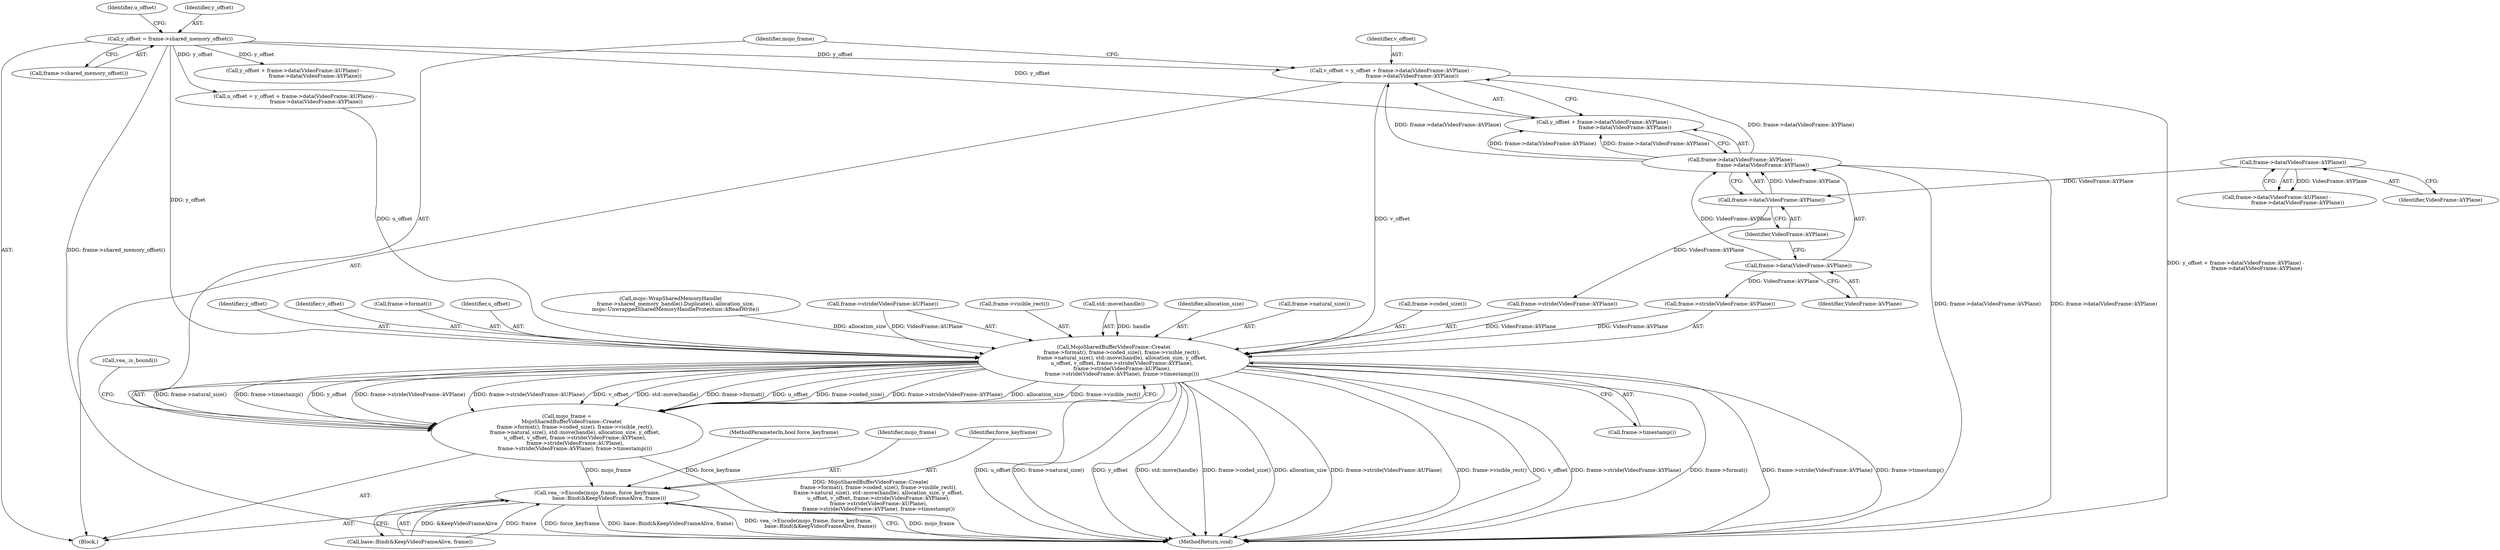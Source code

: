 digraph "0_Chrome_673ce95d481ea9368c4d4d43ac756ba1d6d9e608_22@integer" {
"1000152" [label="(Call,v_offset = y_offset + frame->data(VideoFrame::kVPlane) -\n                          frame->data(VideoFrame::kYPlane))"];
"1000138" [label="(Call,y_offset = frame->shared_memory_offset())"];
"1000156" [label="(Call,frame->data(VideoFrame::kVPlane) -\n                          frame->data(VideoFrame::kYPlane))"];
"1000157" [label="(Call,frame->data(VideoFrame::kVPlane))"];
"1000159" [label="(Call,frame->data(VideoFrame::kYPlane))"];
"1000149" [label="(Call,frame->data(VideoFrame::kYPlane))"];
"1000164" [label="(Call,MojoSharedBufferVideoFrame::Create(\n          frame->format(), frame->coded_size(), frame->visible_rect(),\n          frame->natural_size(), std::move(handle), allocation_size, y_offset,\n          u_offset, v_offset, frame->stride(VideoFrame::kYPlane),\n          frame->stride(VideoFrame::kUPlane),\n          frame->stride(VideoFrame::kVPlane), frame->timestamp()))"];
"1000162" [label="(Call,mojo_frame =\n      MojoSharedBufferVideoFrame::Create(\n          frame->format(), frame->coded_size(), frame->visible_rect(),\n          frame->natural_size(), std::move(handle), allocation_size, y_offset,\n          u_offset, v_offset, frame->stride(VideoFrame::kYPlane),\n          frame->stride(VideoFrame::kUPlane),\n          frame->stride(VideoFrame::kVPlane), frame->timestamp()))"];
"1000184" [label="(Call,vea_->Encode(mojo_frame, force_keyframe,\n               base::Bind(&KeepVideoFrameAlive, frame)))"];
"1000164" [label="(Call,MojoSharedBufferVideoFrame::Create(\n          frame->format(), frame->coded_size(), frame->visible_rect(),\n          frame->natural_size(), std::move(handle), allocation_size, y_offset,\n          u_offset, v_offset, frame->stride(VideoFrame::kYPlane),\n          frame->stride(VideoFrame::kUPlane),\n          frame->stride(VideoFrame::kVPlane), frame->timestamp()))"];
"1000138" [label="(Call,y_offset = frame->shared_memory_offset())"];
"1000191" [label="(MethodReturn,void)"];
"1000159" [label="(Call,frame->data(VideoFrame::kYPlane))"];
"1000160" [label="(Identifier,VideoFrame::kYPlane)"];
"1000149" [label="(Call,frame->data(VideoFrame::kYPlane))"];
"1000165" [label="(Call,frame->format())"];
"1000183" [label="(Call,vea_.is_bound())"];
"1000153" [label="(Identifier,v_offset)"];
"1000163" [label="(Identifier,mojo_frame)"];
"1000173" [label="(Identifier,u_offset)"];
"1000156" [label="(Call,frame->data(VideoFrame::kVPlane) -\n                          frame->data(VideoFrame::kYPlane))"];
"1000157" [label="(Call,frame->data(VideoFrame::kVPlane))"];
"1000177" [label="(Call,frame->stride(VideoFrame::kUPlane))"];
"1000146" [label="(Call,frame->data(VideoFrame::kUPlane) -\n                          frame->data(VideoFrame::kYPlane))"];
"1000144" [label="(Call,y_offset + frame->data(VideoFrame::kUPlane) -\n                          frame->data(VideoFrame::kYPlane))"];
"1000179" [label="(Call,frame->stride(VideoFrame::kVPlane))"];
"1000150" [label="(Identifier,VideoFrame::kYPlane)"];
"1000158" [label="(Identifier,VideoFrame::kVPlane)"];
"1000152" [label="(Call,v_offset = y_offset + frame->data(VideoFrame::kVPlane) -\n                          frame->data(VideoFrame::kYPlane))"];
"1000154" [label="(Call,y_offset + frame->data(VideoFrame::kVPlane) -\n                          frame->data(VideoFrame::kYPlane))"];
"1000106" [label="(MethodParameterIn,bool force_keyframe)"];
"1000181" [label="(Call,frame->timestamp())"];
"1000167" [label="(Call,frame->visible_rect())"];
"1000187" [label="(Call,base::Bind(&KeepVideoFrameAlive, frame))"];
"1000162" [label="(Call,mojo_frame =\n      MojoSharedBufferVideoFrame::Create(\n          frame->format(), frame->coded_size(), frame->visible_rect(),\n          frame->natural_size(), std::move(handle), allocation_size, y_offset,\n          u_offset, v_offset, frame->stride(VideoFrame::kYPlane),\n          frame->stride(VideoFrame::kUPlane),\n          frame->stride(VideoFrame::kVPlane), frame->timestamp()))"];
"1000184" [label="(Call,vea_->Encode(mojo_frame, force_keyframe,\n               base::Bind(&KeepVideoFrameAlive, frame)))"];
"1000142" [label="(Call,u_offset = y_offset + frame->data(VideoFrame::kUPlane) -\n                          frame->data(VideoFrame::kYPlane))"];
"1000185" [label="(Identifier,mojo_frame)"];
"1000169" [label="(Call,std::move(handle))"];
"1000140" [label="(Call,frame->shared_memory_offset())"];
"1000143" [label="(Identifier,u_offset)"];
"1000139" [label="(Identifier,y_offset)"];
"1000171" [label="(Identifier,allocation_size)"];
"1000133" [label="(Call,mojo::WrapSharedMemoryHandle(\n      frame->shared_memory_handle().Duplicate(), allocation_size,\n      mojo::UnwrappedSharedMemoryHandleProtection::kReadWrite))"];
"1000186" [label="(Identifier,force_keyframe)"];
"1000168" [label="(Call,frame->natural_size())"];
"1000175" [label="(Call,frame->stride(VideoFrame::kYPlane))"];
"1000166" [label="(Call,frame->coded_size())"];
"1000172" [label="(Identifier,y_offset)"];
"1000107" [label="(Block,)"];
"1000174" [label="(Identifier,v_offset)"];
"1000152" -> "1000107"  [label="AST: "];
"1000152" -> "1000154"  [label="CFG: "];
"1000153" -> "1000152"  [label="AST: "];
"1000154" -> "1000152"  [label="AST: "];
"1000163" -> "1000152"  [label="CFG: "];
"1000152" -> "1000191"  [label="DDG: y_offset + frame->data(VideoFrame::kVPlane) -\n                          frame->data(VideoFrame::kYPlane)"];
"1000138" -> "1000152"  [label="DDG: y_offset"];
"1000156" -> "1000152"  [label="DDG: frame->data(VideoFrame::kVPlane)"];
"1000156" -> "1000152"  [label="DDG: frame->data(VideoFrame::kYPlane)"];
"1000152" -> "1000164"  [label="DDG: v_offset"];
"1000138" -> "1000107"  [label="AST: "];
"1000138" -> "1000140"  [label="CFG: "];
"1000139" -> "1000138"  [label="AST: "];
"1000140" -> "1000138"  [label="AST: "];
"1000143" -> "1000138"  [label="CFG: "];
"1000138" -> "1000191"  [label="DDG: frame->shared_memory_offset()"];
"1000138" -> "1000142"  [label="DDG: y_offset"];
"1000138" -> "1000144"  [label="DDG: y_offset"];
"1000138" -> "1000154"  [label="DDG: y_offset"];
"1000138" -> "1000164"  [label="DDG: y_offset"];
"1000156" -> "1000154"  [label="AST: "];
"1000156" -> "1000159"  [label="CFG: "];
"1000157" -> "1000156"  [label="AST: "];
"1000159" -> "1000156"  [label="AST: "];
"1000154" -> "1000156"  [label="CFG: "];
"1000156" -> "1000191"  [label="DDG: frame->data(VideoFrame::kVPlane)"];
"1000156" -> "1000191"  [label="DDG: frame->data(VideoFrame::kYPlane)"];
"1000156" -> "1000154"  [label="DDG: frame->data(VideoFrame::kVPlane)"];
"1000156" -> "1000154"  [label="DDG: frame->data(VideoFrame::kYPlane)"];
"1000157" -> "1000156"  [label="DDG: VideoFrame::kVPlane"];
"1000159" -> "1000156"  [label="DDG: VideoFrame::kYPlane"];
"1000157" -> "1000158"  [label="CFG: "];
"1000158" -> "1000157"  [label="AST: "];
"1000160" -> "1000157"  [label="CFG: "];
"1000157" -> "1000179"  [label="DDG: VideoFrame::kVPlane"];
"1000159" -> "1000160"  [label="CFG: "];
"1000160" -> "1000159"  [label="AST: "];
"1000149" -> "1000159"  [label="DDG: VideoFrame::kYPlane"];
"1000159" -> "1000175"  [label="DDG: VideoFrame::kYPlane"];
"1000149" -> "1000146"  [label="AST: "];
"1000149" -> "1000150"  [label="CFG: "];
"1000150" -> "1000149"  [label="AST: "];
"1000146" -> "1000149"  [label="CFG: "];
"1000149" -> "1000146"  [label="DDG: VideoFrame::kYPlane"];
"1000164" -> "1000162"  [label="AST: "];
"1000164" -> "1000181"  [label="CFG: "];
"1000165" -> "1000164"  [label="AST: "];
"1000166" -> "1000164"  [label="AST: "];
"1000167" -> "1000164"  [label="AST: "];
"1000168" -> "1000164"  [label="AST: "];
"1000169" -> "1000164"  [label="AST: "];
"1000171" -> "1000164"  [label="AST: "];
"1000172" -> "1000164"  [label="AST: "];
"1000173" -> "1000164"  [label="AST: "];
"1000174" -> "1000164"  [label="AST: "];
"1000175" -> "1000164"  [label="AST: "];
"1000177" -> "1000164"  [label="AST: "];
"1000179" -> "1000164"  [label="AST: "];
"1000181" -> "1000164"  [label="AST: "];
"1000162" -> "1000164"  [label="CFG: "];
"1000164" -> "1000191"  [label="DDG: frame->stride(VideoFrame::kVPlane)"];
"1000164" -> "1000191"  [label="DDG: frame->timestamp()"];
"1000164" -> "1000191"  [label="DDG: frame->natural_size()"];
"1000164" -> "1000191"  [label="DDG: y_offset"];
"1000164" -> "1000191"  [label="DDG: std::move(handle)"];
"1000164" -> "1000191"  [label="DDG: frame->coded_size()"];
"1000164" -> "1000191"  [label="DDG: frame->visible_rect()"];
"1000164" -> "1000191"  [label="DDG: u_offset"];
"1000164" -> "1000191"  [label="DDG: allocation_size"];
"1000164" -> "1000191"  [label="DDG: frame->stride(VideoFrame::kUPlane)"];
"1000164" -> "1000191"  [label="DDG: v_offset"];
"1000164" -> "1000191"  [label="DDG: frame->stride(VideoFrame::kYPlane)"];
"1000164" -> "1000191"  [label="DDG: frame->format()"];
"1000164" -> "1000162"  [label="DDG: frame->natural_size()"];
"1000164" -> "1000162"  [label="DDG: frame->timestamp()"];
"1000164" -> "1000162"  [label="DDG: y_offset"];
"1000164" -> "1000162"  [label="DDG: frame->stride(VideoFrame::kVPlane)"];
"1000164" -> "1000162"  [label="DDG: frame->stride(VideoFrame::kUPlane)"];
"1000164" -> "1000162"  [label="DDG: v_offset"];
"1000164" -> "1000162"  [label="DDG: std::move(handle)"];
"1000164" -> "1000162"  [label="DDG: frame->format()"];
"1000164" -> "1000162"  [label="DDG: u_offset"];
"1000164" -> "1000162"  [label="DDG: frame->coded_size()"];
"1000164" -> "1000162"  [label="DDG: frame->stride(VideoFrame::kYPlane)"];
"1000164" -> "1000162"  [label="DDG: allocation_size"];
"1000164" -> "1000162"  [label="DDG: frame->visible_rect()"];
"1000169" -> "1000164"  [label="DDG: handle"];
"1000133" -> "1000164"  [label="DDG: allocation_size"];
"1000142" -> "1000164"  [label="DDG: u_offset"];
"1000175" -> "1000164"  [label="DDG: VideoFrame::kYPlane"];
"1000177" -> "1000164"  [label="DDG: VideoFrame::kUPlane"];
"1000179" -> "1000164"  [label="DDG: VideoFrame::kVPlane"];
"1000162" -> "1000107"  [label="AST: "];
"1000163" -> "1000162"  [label="AST: "];
"1000183" -> "1000162"  [label="CFG: "];
"1000162" -> "1000191"  [label="DDG: MojoSharedBufferVideoFrame::Create(\n          frame->format(), frame->coded_size(), frame->visible_rect(),\n          frame->natural_size(), std::move(handle), allocation_size, y_offset,\n          u_offset, v_offset, frame->stride(VideoFrame::kYPlane),\n          frame->stride(VideoFrame::kUPlane),\n          frame->stride(VideoFrame::kVPlane), frame->timestamp())"];
"1000162" -> "1000184"  [label="DDG: mojo_frame"];
"1000184" -> "1000107"  [label="AST: "];
"1000184" -> "1000187"  [label="CFG: "];
"1000185" -> "1000184"  [label="AST: "];
"1000186" -> "1000184"  [label="AST: "];
"1000187" -> "1000184"  [label="AST: "];
"1000191" -> "1000184"  [label="CFG: "];
"1000184" -> "1000191"  [label="DDG: mojo_frame"];
"1000184" -> "1000191"  [label="DDG: force_keyframe"];
"1000184" -> "1000191"  [label="DDG: base::Bind(&KeepVideoFrameAlive, frame)"];
"1000184" -> "1000191"  [label="DDG: vea_->Encode(mojo_frame, force_keyframe,\n               base::Bind(&KeepVideoFrameAlive, frame))"];
"1000106" -> "1000184"  [label="DDG: force_keyframe"];
"1000187" -> "1000184"  [label="DDG: &KeepVideoFrameAlive"];
"1000187" -> "1000184"  [label="DDG: frame"];
}
